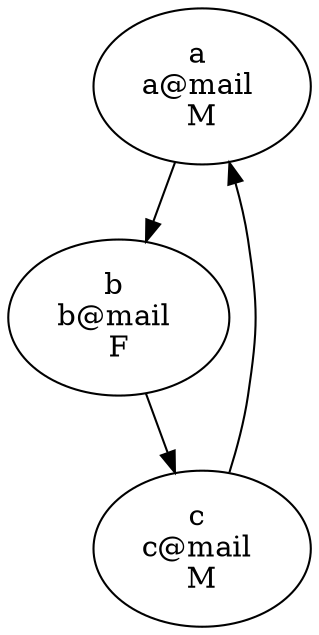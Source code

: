digraph contacto{
NODO0 [label="a \na@mail \nM"];
NODO0->NODO1;
NODO1 [label="b \nb@mail \nF"];
NODO1->NODO2;
NODO2 [label="c \nc@mail \nM"];
NODO2->NODO0;}